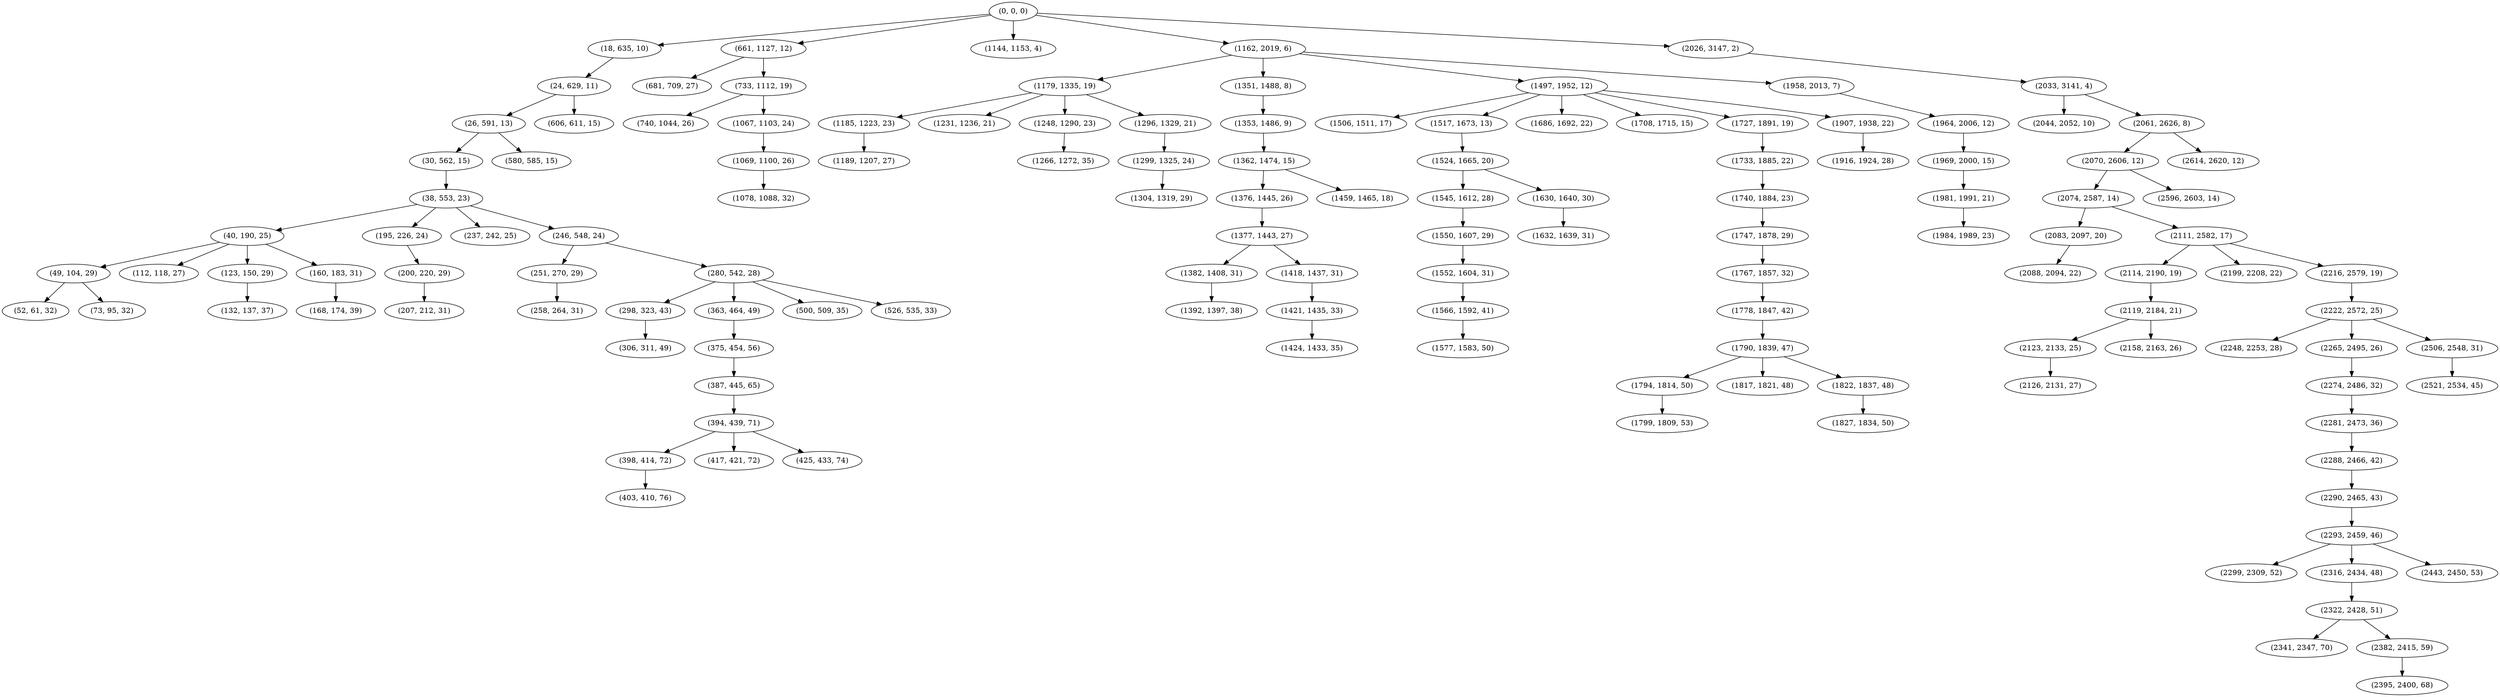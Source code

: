 digraph tree {
    "(0, 0, 0)";
    "(18, 635, 10)";
    "(24, 629, 11)";
    "(26, 591, 13)";
    "(30, 562, 15)";
    "(38, 553, 23)";
    "(40, 190, 25)";
    "(49, 104, 29)";
    "(52, 61, 32)";
    "(73, 95, 32)";
    "(112, 118, 27)";
    "(123, 150, 29)";
    "(132, 137, 37)";
    "(160, 183, 31)";
    "(168, 174, 39)";
    "(195, 226, 24)";
    "(200, 220, 29)";
    "(207, 212, 31)";
    "(237, 242, 25)";
    "(246, 548, 24)";
    "(251, 270, 29)";
    "(258, 264, 31)";
    "(280, 542, 28)";
    "(298, 323, 43)";
    "(306, 311, 49)";
    "(363, 464, 49)";
    "(375, 454, 56)";
    "(387, 445, 65)";
    "(394, 439, 71)";
    "(398, 414, 72)";
    "(403, 410, 76)";
    "(417, 421, 72)";
    "(425, 433, 74)";
    "(500, 509, 35)";
    "(526, 535, 33)";
    "(580, 585, 15)";
    "(606, 611, 15)";
    "(661, 1127, 12)";
    "(681, 709, 27)";
    "(733, 1112, 19)";
    "(740, 1044, 26)";
    "(1067, 1103, 24)";
    "(1069, 1100, 26)";
    "(1078, 1088, 32)";
    "(1144, 1153, 4)";
    "(1162, 2019, 6)";
    "(1179, 1335, 19)";
    "(1185, 1223, 23)";
    "(1189, 1207, 27)";
    "(1231, 1236, 21)";
    "(1248, 1290, 23)";
    "(1266, 1272, 35)";
    "(1296, 1329, 21)";
    "(1299, 1325, 24)";
    "(1304, 1319, 29)";
    "(1351, 1488, 8)";
    "(1353, 1486, 9)";
    "(1362, 1474, 15)";
    "(1376, 1445, 26)";
    "(1377, 1443, 27)";
    "(1382, 1408, 31)";
    "(1392, 1397, 38)";
    "(1418, 1437, 31)";
    "(1421, 1435, 33)";
    "(1424, 1433, 35)";
    "(1459, 1465, 18)";
    "(1497, 1952, 12)";
    "(1506, 1511, 17)";
    "(1517, 1673, 13)";
    "(1524, 1665, 20)";
    "(1545, 1612, 28)";
    "(1550, 1607, 29)";
    "(1552, 1604, 31)";
    "(1566, 1592, 41)";
    "(1577, 1583, 50)";
    "(1630, 1640, 30)";
    "(1632, 1639, 31)";
    "(1686, 1692, 22)";
    "(1708, 1715, 15)";
    "(1727, 1891, 19)";
    "(1733, 1885, 22)";
    "(1740, 1884, 23)";
    "(1747, 1878, 29)";
    "(1767, 1857, 32)";
    "(1778, 1847, 42)";
    "(1790, 1839, 47)";
    "(1794, 1814, 50)";
    "(1799, 1809, 53)";
    "(1817, 1821, 48)";
    "(1822, 1837, 48)";
    "(1827, 1834, 50)";
    "(1907, 1938, 22)";
    "(1916, 1924, 28)";
    "(1958, 2013, 7)";
    "(1964, 2006, 12)";
    "(1969, 2000, 15)";
    "(1981, 1991, 21)";
    "(1984, 1989, 23)";
    "(2026, 3147, 2)";
    "(2033, 3141, 4)";
    "(2044, 2052, 10)";
    "(2061, 2626, 8)";
    "(2070, 2606, 12)";
    "(2074, 2587, 14)";
    "(2083, 2097, 20)";
    "(2088, 2094, 22)";
    "(2111, 2582, 17)";
    "(2114, 2190, 19)";
    "(2119, 2184, 21)";
    "(2123, 2133, 25)";
    "(2126, 2131, 27)";
    "(2158, 2163, 26)";
    "(2199, 2208, 22)";
    "(2216, 2579, 19)";
    "(2222, 2572, 25)";
    "(2248, 2253, 28)";
    "(2265, 2495, 26)";
    "(2274, 2486, 32)";
    "(2281, 2473, 36)";
    "(2288, 2466, 42)";
    "(2290, 2465, 43)";
    "(2293, 2459, 46)";
    "(2299, 2309, 52)";
    "(2316, 2434, 48)";
    "(2322, 2428, 51)";
    "(2341, 2347, 70)";
    "(2382, 2415, 59)";
    "(2395, 2400, 68)";
    "(2443, 2450, 53)";
    "(2506, 2548, 31)";
    "(2521, 2534, 45)";
    "(2596, 2603, 14)";
    "(2614, 2620, 12)";
    "(0, 0, 0)" -> "(18, 635, 10)";
    "(0, 0, 0)" -> "(661, 1127, 12)";
    "(0, 0, 0)" -> "(1144, 1153, 4)";
    "(0, 0, 0)" -> "(1162, 2019, 6)";
    "(0, 0, 0)" -> "(2026, 3147, 2)";
    "(18, 635, 10)" -> "(24, 629, 11)";
    "(24, 629, 11)" -> "(26, 591, 13)";
    "(24, 629, 11)" -> "(606, 611, 15)";
    "(26, 591, 13)" -> "(30, 562, 15)";
    "(26, 591, 13)" -> "(580, 585, 15)";
    "(30, 562, 15)" -> "(38, 553, 23)";
    "(38, 553, 23)" -> "(40, 190, 25)";
    "(38, 553, 23)" -> "(195, 226, 24)";
    "(38, 553, 23)" -> "(237, 242, 25)";
    "(38, 553, 23)" -> "(246, 548, 24)";
    "(40, 190, 25)" -> "(49, 104, 29)";
    "(40, 190, 25)" -> "(112, 118, 27)";
    "(40, 190, 25)" -> "(123, 150, 29)";
    "(40, 190, 25)" -> "(160, 183, 31)";
    "(49, 104, 29)" -> "(52, 61, 32)";
    "(49, 104, 29)" -> "(73, 95, 32)";
    "(123, 150, 29)" -> "(132, 137, 37)";
    "(160, 183, 31)" -> "(168, 174, 39)";
    "(195, 226, 24)" -> "(200, 220, 29)";
    "(200, 220, 29)" -> "(207, 212, 31)";
    "(246, 548, 24)" -> "(251, 270, 29)";
    "(246, 548, 24)" -> "(280, 542, 28)";
    "(251, 270, 29)" -> "(258, 264, 31)";
    "(280, 542, 28)" -> "(298, 323, 43)";
    "(280, 542, 28)" -> "(363, 464, 49)";
    "(280, 542, 28)" -> "(500, 509, 35)";
    "(280, 542, 28)" -> "(526, 535, 33)";
    "(298, 323, 43)" -> "(306, 311, 49)";
    "(363, 464, 49)" -> "(375, 454, 56)";
    "(375, 454, 56)" -> "(387, 445, 65)";
    "(387, 445, 65)" -> "(394, 439, 71)";
    "(394, 439, 71)" -> "(398, 414, 72)";
    "(394, 439, 71)" -> "(417, 421, 72)";
    "(394, 439, 71)" -> "(425, 433, 74)";
    "(398, 414, 72)" -> "(403, 410, 76)";
    "(661, 1127, 12)" -> "(681, 709, 27)";
    "(661, 1127, 12)" -> "(733, 1112, 19)";
    "(733, 1112, 19)" -> "(740, 1044, 26)";
    "(733, 1112, 19)" -> "(1067, 1103, 24)";
    "(1067, 1103, 24)" -> "(1069, 1100, 26)";
    "(1069, 1100, 26)" -> "(1078, 1088, 32)";
    "(1162, 2019, 6)" -> "(1179, 1335, 19)";
    "(1162, 2019, 6)" -> "(1351, 1488, 8)";
    "(1162, 2019, 6)" -> "(1497, 1952, 12)";
    "(1162, 2019, 6)" -> "(1958, 2013, 7)";
    "(1179, 1335, 19)" -> "(1185, 1223, 23)";
    "(1179, 1335, 19)" -> "(1231, 1236, 21)";
    "(1179, 1335, 19)" -> "(1248, 1290, 23)";
    "(1179, 1335, 19)" -> "(1296, 1329, 21)";
    "(1185, 1223, 23)" -> "(1189, 1207, 27)";
    "(1248, 1290, 23)" -> "(1266, 1272, 35)";
    "(1296, 1329, 21)" -> "(1299, 1325, 24)";
    "(1299, 1325, 24)" -> "(1304, 1319, 29)";
    "(1351, 1488, 8)" -> "(1353, 1486, 9)";
    "(1353, 1486, 9)" -> "(1362, 1474, 15)";
    "(1362, 1474, 15)" -> "(1376, 1445, 26)";
    "(1362, 1474, 15)" -> "(1459, 1465, 18)";
    "(1376, 1445, 26)" -> "(1377, 1443, 27)";
    "(1377, 1443, 27)" -> "(1382, 1408, 31)";
    "(1377, 1443, 27)" -> "(1418, 1437, 31)";
    "(1382, 1408, 31)" -> "(1392, 1397, 38)";
    "(1418, 1437, 31)" -> "(1421, 1435, 33)";
    "(1421, 1435, 33)" -> "(1424, 1433, 35)";
    "(1497, 1952, 12)" -> "(1506, 1511, 17)";
    "(1497, 1952, 12)" -> "(1517, 1673, 13)";
    "(1497, 1952, 12)" -> "(1686, 1692, 22)";
    "(1497, 1952, 12)" -> "(1708, 1715, 15)";
    "(1497, 1952, 12)" -> "(1727, 1891, 19)";
    "(1497, 1952, 12)" -> "(1907, 1938, 22)";
    "(1517, 1673, 13)" -> "(1524, 1665, 20)";
    "(1524, 1665, 20)" -> "(1545, 1612, 28)";
    "(1524, 1665, 20)" -> "(1630, 1640, 30)";
    "(1545, 1612, 28)" -> "(1550, 1607, 29)";
    "(1550, 1607, 29)" -> "(1552, 1604, 31)";
    "(1552, 1604, 31)" -> "(1566, 1592, 41)";
    "(1566, 1592, 41)" -> "(1577, 1583, 50)";
    "(1630, 1640, 30)" -> "(1632, 1639, 31)";
    "(1727, 1891, 19)" -> "(1733, 1885, 22)";
    "(1733, 1885, 22)" -> "(1740, 1884, 23)";
    "(1740, 1884, 23)" -> "(1747, 1878, 29)";
    "(1747, 1878, 29)" -> "(1767, 1857, 32)";
    "(1767, 1857, 32)" -> "(1778, 1847, 42)";
    "(1778, 1847, 42)" -> "(1790, 1839, 47)";
    "(1790, 1839, 47)" -> "(1794, 1814, 50)";
    "(1790, 1839, 47)" -> "(1817, 1821, 48)";
    "(1790, 1839, 47)" -> "(1822, 1837, 48)";
    "(1794, 1814, 50)" -> "(1799, 1809, 53)";
    "(1822, 1837, 48)" -> "(1827, 1834, 50)";
    "(1907, 1938, 22)" -> "(1916, 1924, 28)";
    "(1958, 2013, 7)" -> "(1964, 2006, 12)";
    "(1964, 2006, 12)" -> "(1969, 2000, 15)";
    "(1969, 2000, 15)" -> "(1981, 1991, 21)";
    "(1981, 1991, 21)" -> "(1984, 1989, 23)";
    "(2026, 3147, 2)" -> "(2033, 3141, 4)";
    "(2033, 3141, 4)" -> "(2044, 2052, 10)";
    "(2033, 3141, 4)" -> "(2061, 2626, 8)";
    "(2061, 2626, 8)" -> "(2070, 2606, 12)";
    "(2061, 2626, 8)" -> "(2614, 2620, 12)";
    "(2070, 2606, 12)" -> "(2074, 2587, 14)";
    "(2070, 2606, 12)" -> "(2596, 2603, 14)";
    "(2074, 2587, 14)" -> "(2083, 2097, 20)";
    "(2074, 2587, 14)" -> "(2111, 2582, 17)";
    "(2083, 2097, 20)" -> "(2088, 2094, 22)";
    "(2111, 2582, 17)" -> "(2114, 2190, 19)";
    "(2111, 2582, 17)" -> "(2199, 2208, 22)";
    "(2111, 2582, 17)" -> "(2216, 2579, 19)";
    "(2114, 2190, 19)" -> "(2119, 2184, 21)";
    "(2119, 2184, 21)" -> "(2123, 2133, 25)";
    "(2119, 2184, 21)" -> "(2158, 2163, 26)";
    "(2123, 2133, 25)" -> "(2126, 2131, 27)";
    "(2216, 2579, 19)" -> "(2222, 2572, 25)";
    "(2222, 2572, 25)" -> "(2248, 2253, 28)";
    "(2222, 2572, 25)" -> "(2265, 2495, 26)";
    "(2222, 2572, 25)" -> "(2506, 2548, 31)";
    "(2265, 2495, 26)" -> "(2274, 2486, 32)";
    "(2274, 2486, 32)" -> "(2281, 2473, 36)";
    "(2281, 2473, 36)" -> "(2288, 2466, 42)";
    "(2288, 2466, 42)" -> "(2290, 2465, 43)";
    "(2290, 2465, 43)" -> "(2293, 2459, 46)";
    "(2293, 2459, 46)" -> "(2299, 2309, 52)";
    "(2293, 2459, 46)" -> "(2316, 2434, 48)";
    "(2293, 2459, 46)" -> "(2443, 2450, 53)";
    "(2316, 2434, 48)" -> "(2322, 2428, 51)";
    "(2322, 2428, 51)" -> "(2341, 2347, 70)";
    "(2322, 2428, 51)" -> "(2382, 2415, 59)";
    "(2382, 2415, 59)" -> "(2395, 2400, 68)";
    "(2506, 2548, 31)" -> "(2521, 2534, 45)";
}
